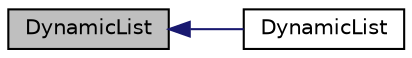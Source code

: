 digraph "DynamicList"
{
  bgcolor="transparent";
  edge [fontname="Helvetica",fontsize="10",labelfontname="Helvetica",labelfontsize="10"];
  node [fontname="Helvetica",fontsize="10",shape=record];
  rankdir="LR";
  Node1 [label="DynamicList",height=0.2,width=0.4,color="black", fillcolor="grey75", style="filled", fontcolor="black"];
  Node1 -> Node2 [dir="back",color="midnightblue",fontsize="10",style="solid",fontname="Helvetica"];
  Node2 [label="DynamicList",height=0.2,width=0.4,color="black",URL="$a00615.html#a7f771d45526381092e12b73d6d8ae0c4",tooltip="Construct given size. "];
}
